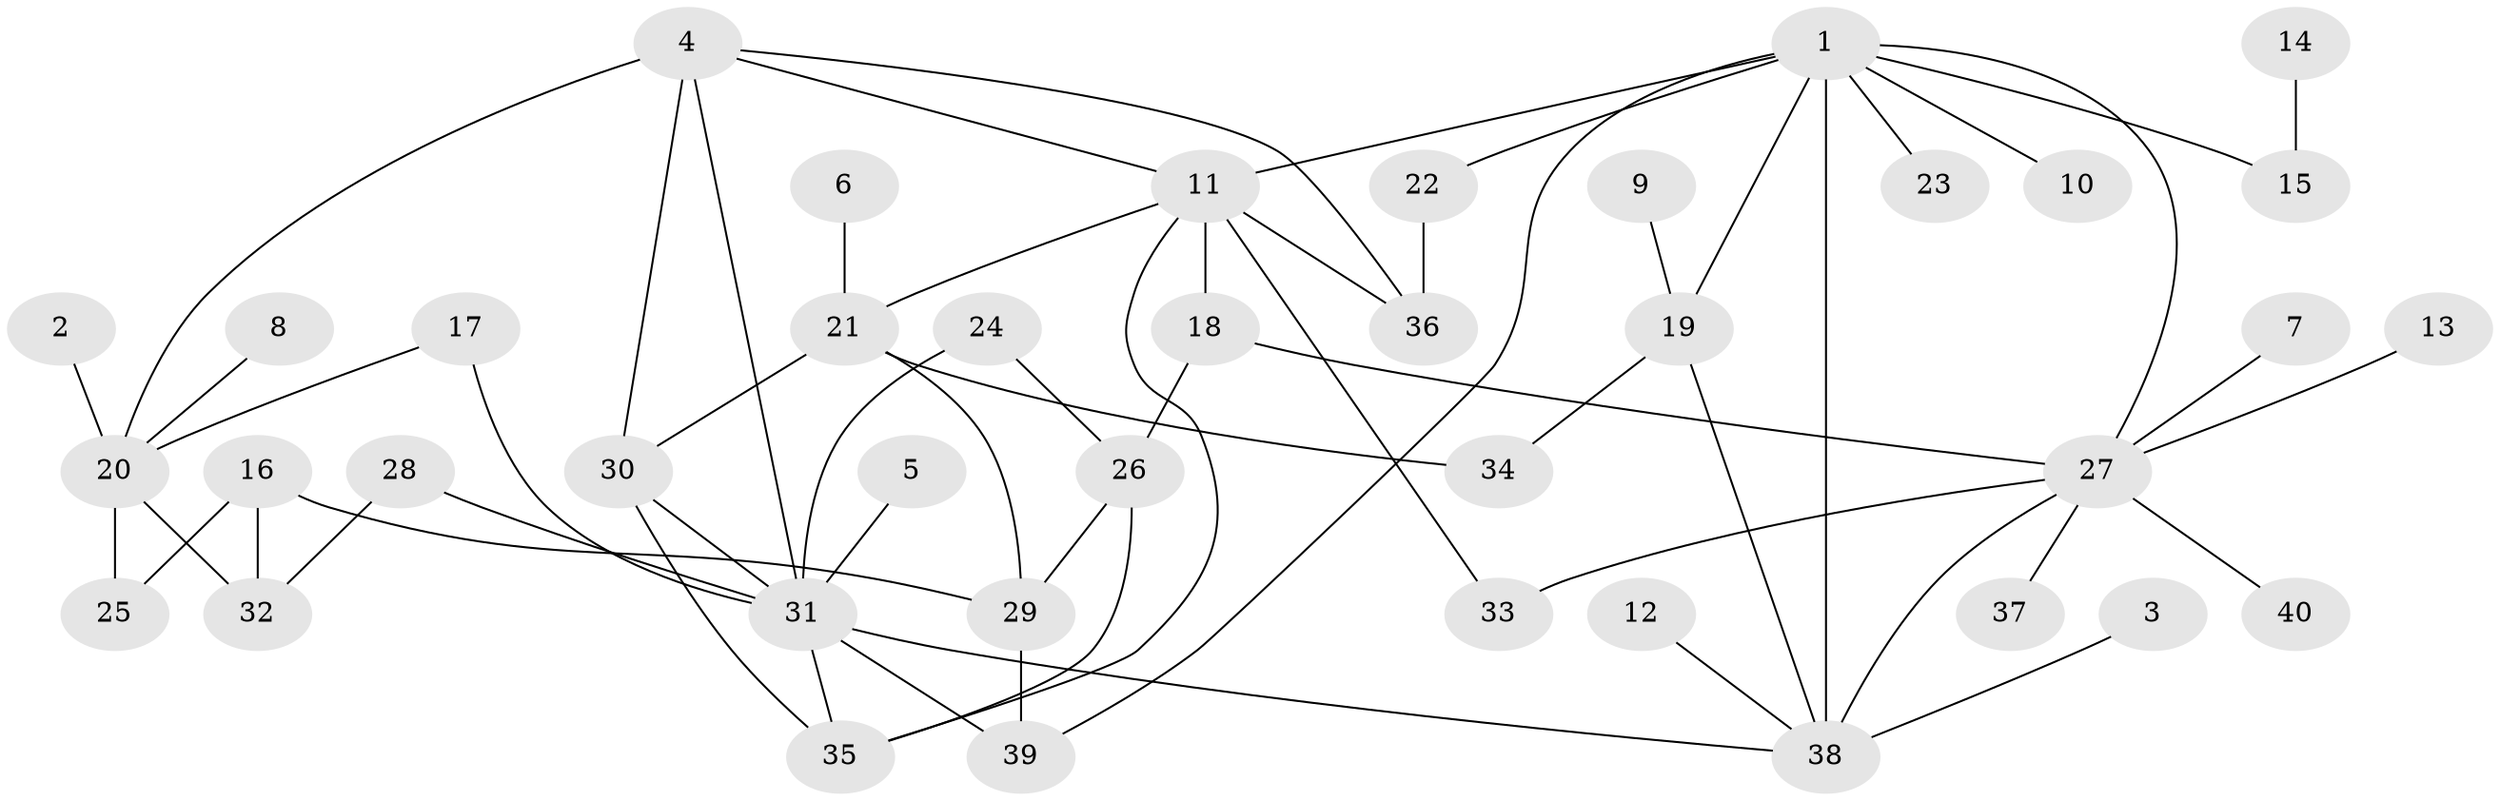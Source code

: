 // original degree distribution, {5: 0.0625, 7: 0.0375, 6: 0.0375, 2: 0.3, 1: 0.275, 3: 0.25, 4: 0.0375}
// Generated by graph-tools (version 1.1) at 2025/25/03/09/25 03:25:31]
// undirected, 40 vertices, 60 edges
graph export_dot {
graph [start="1"]
  node [color=gray90,style=filled];
  1;
  2;
  3;
  4;
  5;
  6;
  7;
  8;
  9;
  10;
  11;
  12;
  13;
  14;
  15;
  16;
  17;
  18;
  19;
  20;
  21;
  22;
  23;
  24;
  25;
  26;
  27;
  28;
  29;
  30;
  31;
  32;
  33;
  34;
  35;
  36;
  37;
  38;
  39;
  40;
  1 -- 10 [weight=1.0];
  1 -- 11 [weight=1.0];
  1 -- 15 [weight=1.0];
  1 -- 19 [weight=1.0];
  1 -- 22 [weight=1.0];
  1 -- 23 [weight=1.0];
  1 -- 27 [weight=1.0];
  1 -- 38 [weight=2.0];
  1 -- 39 [weight=1.0];
  2 -- 20 [weight=1.0];
  3 -- 38 [weight=1.0];
  4 -- 11 [weight=1.0];
  4 -- 20 [weight=2.0];
  4 -- 30 [weight=1.0];
  4 -- 31 [weight=1.0];
  4 -- 36 [weight=1.0];
  5 -- 31 [weight=1.0];
  6 -- 21 [weight=1.0];
  7 -- 27 [weight=1.0];
  8 -- 20 [weight=1.0];
  9 -- 19 [weight=1.0];
  11 -- 18 [weight=1.0];
  11 -- 21 [weight=1.0];
  11 -- 33 [weight=1.0];
  11 -- 35 [weight=1.0];
  11 -- 36 [weight=1.0];
  12 -- 38 [weight=1.0];
  13 -- 27 [weight=1.0];
  14 -- 15 [weight=1.0];
  16 -- 25 [weight=1.0];
  16 -- 29 [weight=1.0];
  16 -- 32 [weight=1.0];
  17 -- 20 [weight=1.0];
  17 -- 31 [weight=1.0];
  18 -- 26 [weight=1.0];
  18 -- 27 [weight=1.0];
  19 -- 34 [weight=1.0];
  19 -- 38 [weight=1.0];
  20 -- 25 [weight=1.0];
  20 -- 32 [weight=1.0];
  21 -- 29 [weight=1.0];
  21 -- 30 [weight=1.0];
  21 -- 34 [weight=2.0];
  22 -- 36 [weight=1.0];
  24 -- 26 [weight=1.0];
  24 -- 31 [weight=1.0];
  26 -- 29 [weight=1.0];
  26 -- 35 [weight=1.0];
  27 -- 33 [weight=1.0];
  27 -- 37 [weight=1.0];
  27 -- 38 [weight=1.0];
  27 -- 40 [weight=1.0];
  28 -- 31 [weight=1.0];
  28 -- 32 [weight=1.0];
  29 -- 39 [weight=1.0];
  30 -- 31 [weight=1.0];
  30 -- 35 [weight=1.0];
  31 -- 35 [weight=1.0];
  31 -- 38 [weight=1.0];
  31 -- 39 [weight=1.0];
}
